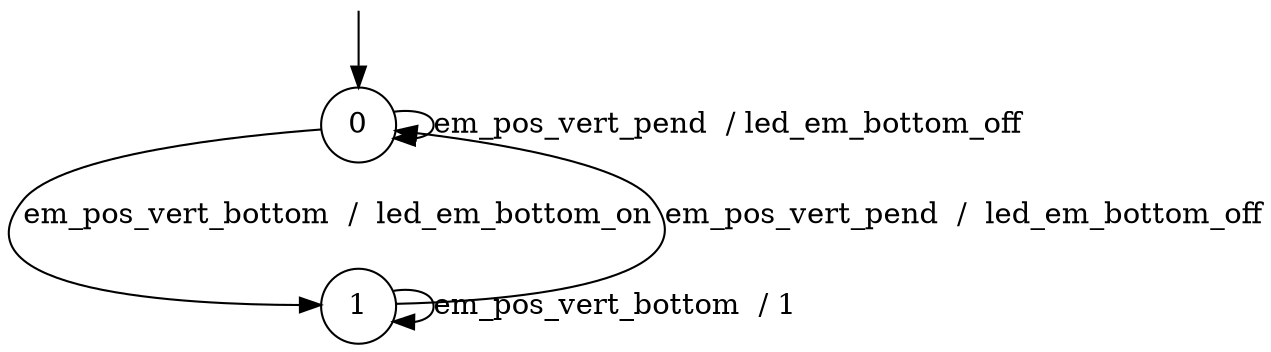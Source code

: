 digraph g {

	s0 [shape="circle" label="0"];
	s1 [shape="circle" label="1"];
	s0 -> s0 [label="em_pos_vert_pend  / led_em_bottom_off"];
	s0 -> s1 [label="em_pos_vert_bottom  /  led_em_bottom_on"];
	s1 -> s0 [label="em_pos_vert_pend  /  led_em_bottom_off"];
	s1 -> s1 [label="em_pos_vert_bottom  / 1"];

__start0 [label="" shape="none" width="0" height="0"];
__start0 -> s0;

}
